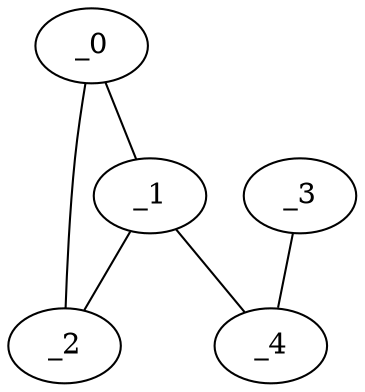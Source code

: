graph AP1_0113 {
	_0	 [x="0.934699",
		y="0.529307"];
	_1	 [x="1.09494",
		y="2.44491"];
	_0 -- _1;
	_2	 [x="2.88889",
		y="0.702599"];
	_0 -- _2;
	_1 -- _2;
	_4	 [x="2.15874",
		y="1.54701"];
	_1 -- _4;
	_3	 [x="1.03351",
		y="1.75719"];
	_3 -- _4;
}
